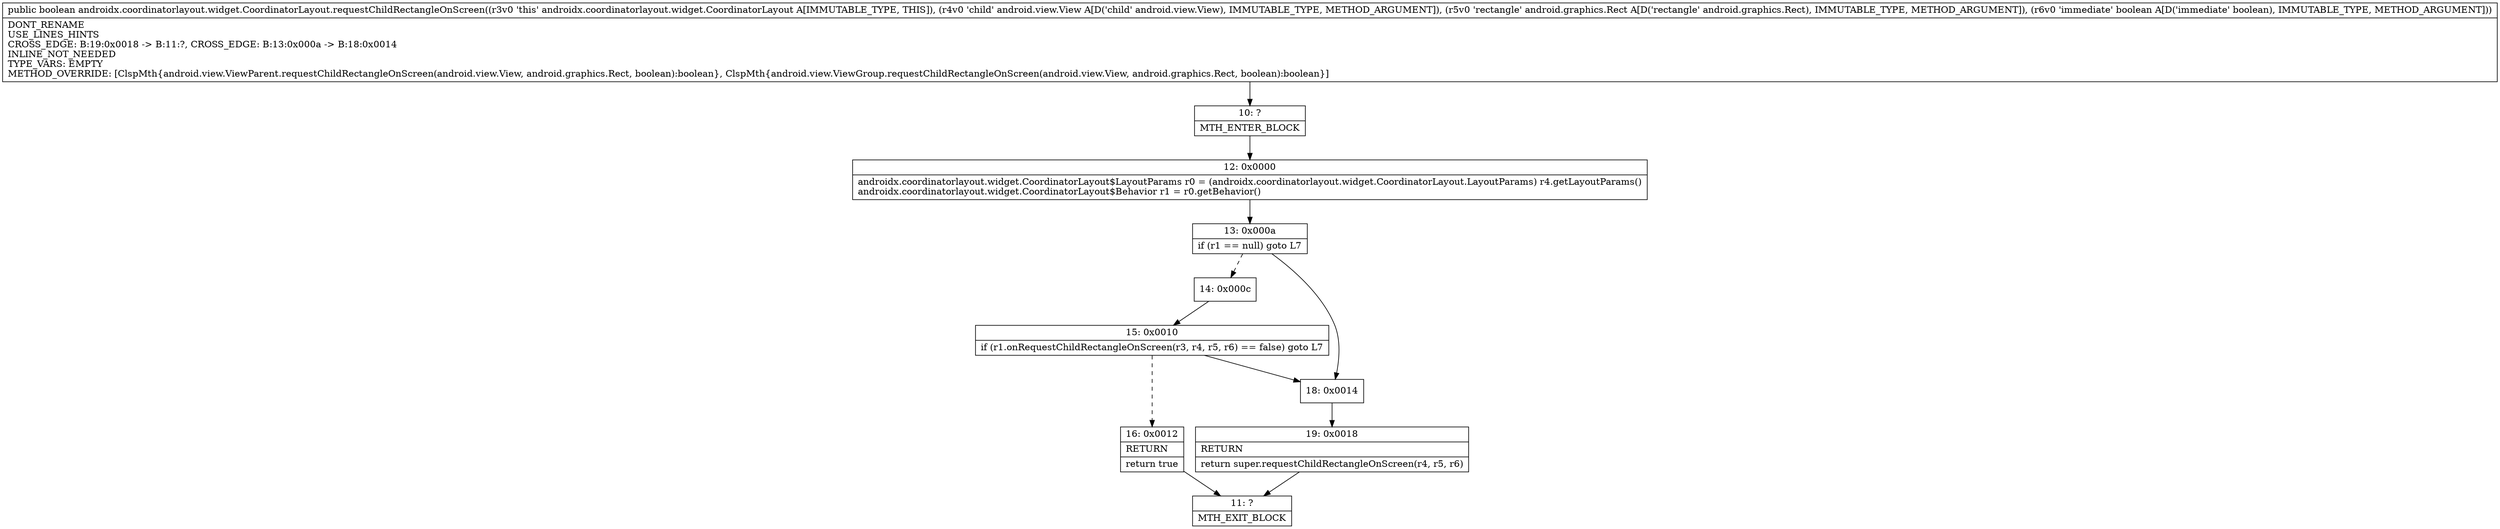 digraph "CFG forandroidx.coordinatorlayout.widget.CoordinatorLayout.requestChildRectangleOnScreen(Landroid\/view\/View;Landroid\/graphics\/Rect;Z)Z" {
Node_10 [shape=record,label="{10\:\ ?|MTH_ENTER_BLOCK\l}"];
Node_12 [shape=record,label="{12\:\ 0x0000|androidx.coordinatorlayout.widget.CoordinatorLayout$LayoutParams r0 = (androidx.coordinatorlayout.widget.CoordinatorLayout.LayoutParams) r4.getLayoutParams()\landroidx.coordinatorlayout.widget.CoordinatorLayout$Behavior r1 = r0.getBehavior()\l}"];
Node_13 [shape=record,label="{13\:\ 0x000a|if (r1 == null) goto L7\l}"];
Node_14 [shape=record,label="{14\:\ 0x000c}"];
Node_15 [shape=record,label="{15\:\ 0x0010|if (r1.onRequestChildRectangleOnScreen(r3, r4, r5, r6) == false) goto L7\l}"];
Node_16 [shape=record,label="{16\:\ 0x0012|RETURN\l|return true\l}"];
Node_11 [shape=record,label="{11\:\ ?|MTH_EXIT_BLOCK\l}"];
Node_18 [shape=record,label="{18\:\ 0x0014}"];
Node_19 [shape=record,label="{19\:\ 0x0018|RETURN\l|return super.requestChildRectangleOnScreen(r4, r5, r6)\l}"];
MethodNode[shape=record,label="{public boolean androidx.coordinatorlayout.widget.CoordinatorLayout.requestChildRectangleOnScreen((r3v0 'this' androidx.coordinatorlayout.widget.CoordinatorLayout A[IMMUTABLE_TYPE, THIS]), (r4v0 'child' android.view.View A[D('child' android.view.View), IMMUTABLE_TYPE, METHOD_ARGUMENT]), (r5v0 'rectangle' android.graphics.Rect A[D('rectangle' android.graphics.Rect), IMMUTABLE_TYPE, METHOD_ARGUMENT]), (r6v0 'immediate' boolean A[D('immediate' boolean), IMMUTABLE_TYPE, METHOD_ARGUMENT]))  | DONT_RENAME\lUSE_LINES_HINTS\lCROSS_EDGE: B:19:0x0018 \-\> B:11:?, CROSS_EDGE: B:13:0x000a \-\> B:18:0x0014\lINLINE_NOT_NEEDED\lTYPE_VARS: EMPTY\lMETHOD_OVERRIDE: [ClspMth\{android.view.ViewParent.requestChildRectangleOnScreen(android.view.View, android.graphics.Rect, boolean):boolean\}, ClspMth\{android.view.ViewGroup.requestChildRectangleOnScreen(android.view.View, android.graphics.Rect, boolean):boolean\}]\l}"];
MethodNode -> Node_10;Node_10 -> Node_12;
Node_12 -> Node_13;
Node_13 -> Node_14[style=dashed];
Node_13 -> Node_18;
Node_14 -> Node_15;
Node_15 -> Node_16[style=dashed];
Node_15 -> Node_18;
Node_16 -> Node_11;
Node_18 -> Node_19;
Node_19 -> Node_11;
}

